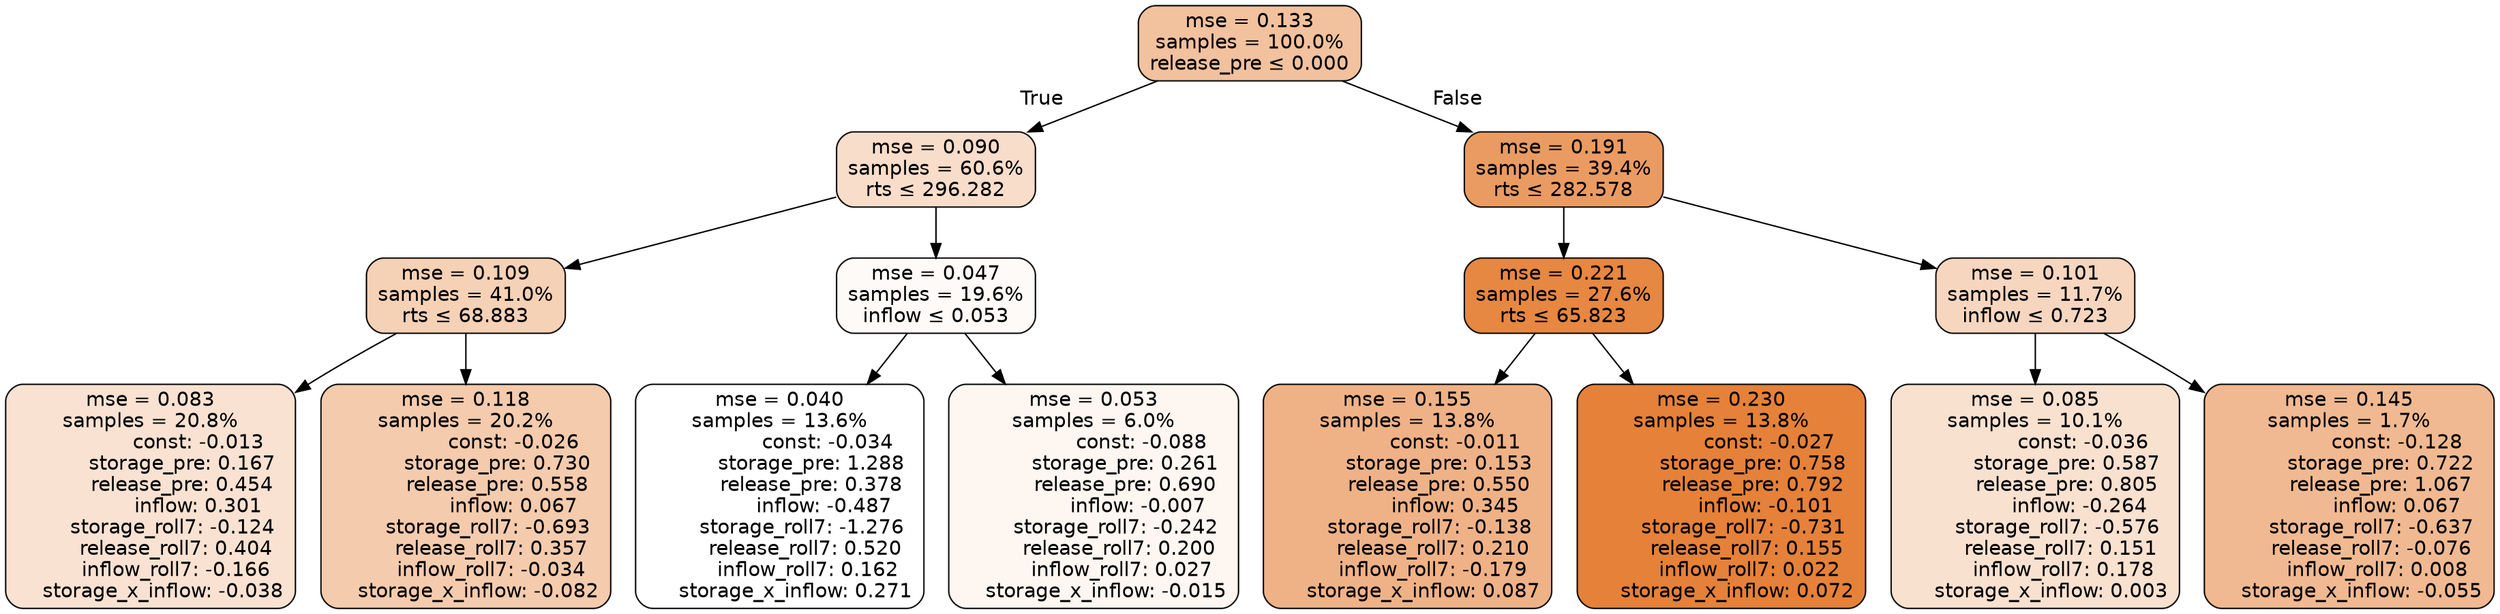 digraph tree {
bgcolor="transparent"
node [shape=rectangle, style="filled, rounded", color="black", fontname=helvetica] ;
edge [fontname=helvetica] ;
	"0" [label="mse = 0.133
samples = 100.0%
release_pre &le; 0.000", fillcolor="#f2c19e"]
	"1" [label="mse = 0.090
samples = 60.6%
rts &le; 296.282", fillcolor="#f8ddca"]
	"2" [label="mse = 0.109
samples = 41.0%
rts &le; 68.883", fillcolor="#f5d1b6"]
	"3" [label="mse = 0.083
samples = 20.8%
               const: -0.013
          storage_pre: 0.167
          release_pre: 0.454
               inflow: 0.301
       storage_roll7: -0.124
        release_roll7: 0.404
        inflow_roll7: -0.166
    storage_x_inflow: -0.038", fillcolor="#f9e2d1"]
	"4" [label="mse = 0.118
samples = 20.2%
               const: -0.026
          storage_pre: 0.730
          release_pre: 0.558
               inflow: 0.067
       storage_roll7: -0.693
        release_roll7: 0.357
        inflow_roll7: -0.034
    storage_x_inflow: -0.082", fillcolor="#f4cbad"]
	"5" [label="mse = 0.047
samples = 19.6%
inflow &le; 0.053", fillcolor="#fefaf7"]
	"6" [label="mse = 0.040
samples = 13.6%
               const: -0.034
          storage_pre: 1.288
          release_pre: 0.378
              inflow: -0.487
       storage_roll7: -1.276
        release_roll7: 0.520
         inflow_roll7: 0.162
     storage_x_inflow: 0.271", fillcolor="#ffffff"]
	"7" [label="mse = 0.053
samples = 6.0%
               const: -0.088
          storage_pre: 0.261
          release_pre: 0.690
              inflow: -0.007
       storage_roll7: -0.242
        release_roll7: 0.200
         inflow_roll7: 0.027
    storage_x_inflow: -0.015", fillcolor="#fdf6f1"]
	"8" [label="mse = 0.191
samples = 39.4%
rts &le; 282.578", fillcolor="#ea9b62"]
	"9" [label="mse = 0.221
samples = 27.6%
rts &le; 65.823", fillcolor="#e68742"]
	"10" [label="mse = 0.155
samples = 13.8%
               const: -0.011
          storage_pre: 0.153
          release_pre: 0.550
               inflow: 0.345
       storage_roll7: -0.138
        release_roll7: 0.210
        inflow_roll7: -0.179
     storage_x_inflow: 0.087", fillcolor="#efb287"]
	"11" [label="mse = 0.230
samples = 13.8%
               const: -0.027
          storage_pre: 0.758
          release_pre: 0.792
              inflow: -0.101
       storage_roll7: -0.731
        release_roll7: 0.155
         inflow_roll7: 0.022
     storage_x_inflow: 0.072", fillcolor="#e58139"]
	"12" [label="mse = 0.101
samples = 11.7%
inflow &le; 0.723", fillcolor="#f6d6bf"]
	"13" [label="mse = 0.085
samples = 10.1%
               const: -0.036
          storage_pre: 0.587
          release_pre: 0.805
              inflow: -0.264
       storage_roll7: -0.576
        release_roll7: 0.151
         inflow_roll7: 0.178
     storage_x_inflow: 0.003", fillcolor="#f8e1cf"]
	"14" [label="mse = 0.145
samples = 1.7%
               const: -0.128
          storage_pre: 0.722
          release_pre: 1.067
               inflow: 0.067
       storage_roll7: -0.637
       release_roll7: -0.076
         inflow_roll7: 0.008
    storage_x_inflow: -0.055", fillcolor="#f0b991"]

	"0" -> "1" [labeldistance=2.5, labelangle=45, headlabel="True"]
	"1" -> "2"
	"2" -> "3"
	"2" -> "4"
	"1" -> "5"
	"5" -> "6"
	"5" -> "7"
	"0" -> "8" [labeldistance=2.5, labelangle=-45, headlabel="False"]
	"8" -> "9"
	"9" -> "10"
	"9" -> "11"
	"8" -> "12"
	"12" -> "13"
	"12" -> "14"
}